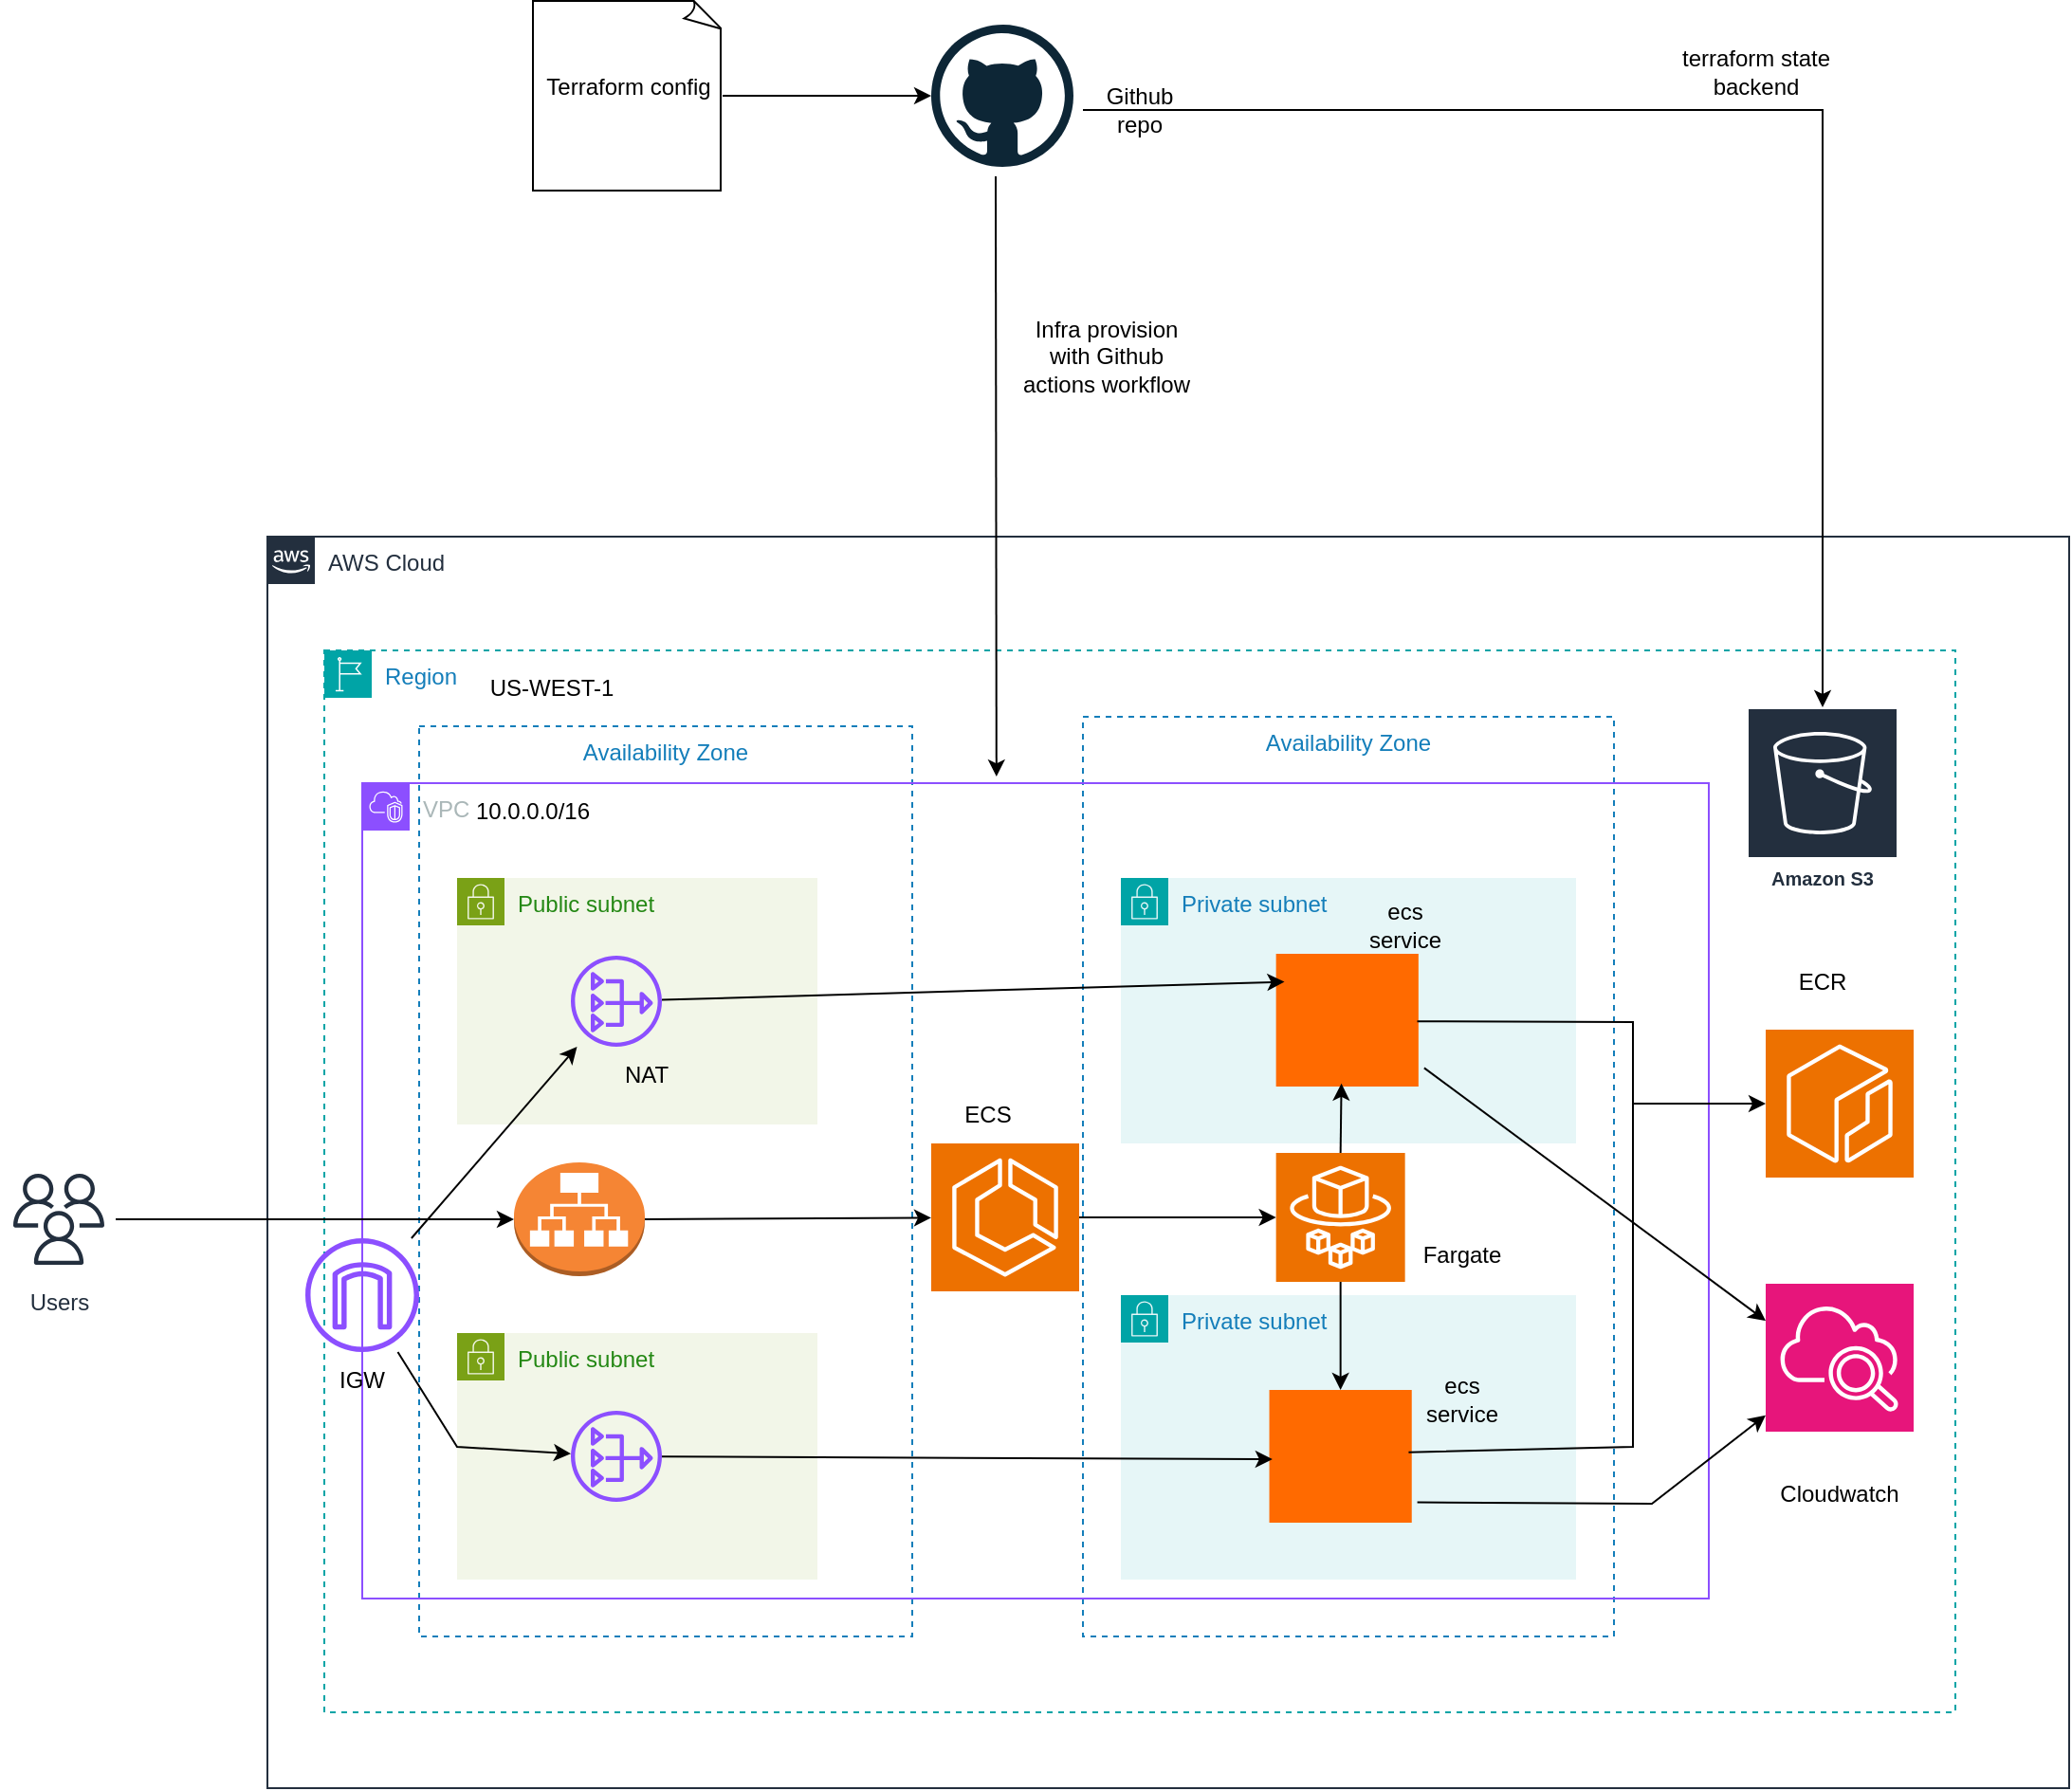 <mxfile version="28.0.6">
  <diagram name="Page-1" id="87iZc6W-HXpNxobG5Cnz">
    <mxGraphModel dx="2041" dy="706" grid="1" gridSize="10" guides="1" tooltips="1" connect="1" arrows="1" fold="1" page="1" pageScale="1" pageWidth="850" pageHeight="1100" math="0" shadow="0">
      <root>
        <mxCell id="0" />
        <mxCell id="1" parent="0" />
        <mxCell id="rzhLBbg9JTs_EqBXywYh-1" value="AWS Cloud" style="points=[[0,0],[0.25,0],[0.5,0],[0.75,0],[1,0],[1,0.25],[1,0.5],[1,0.75],[1,1],[0.75,1],[0.5,1],[0.25,1],[0,1],[0,0.75],[0,0.5],[0,0.25]];outlineConnect=0;gradientColor=none;html=1;whiteSpace=wrap;fontSize=12;fontStyle=0;container=1;pointerEvents=0;collapsible=0;recursiveResize=0;shape=mxgraph.aws4.group;grIcon=mxgraph.aws4.group_aws_cloud_alt;strokeColor=#232F3E;fillColor=none;verticalAlign=top;align=left;spacingLeft=30;fontColor=#232F3E;dashed=0;" vertex="1" parent="1">
          <mxGeometry x="30" y="420" width="950" height="660" as="geometry" />
        </mxCell>
        <mxCell id="rzhLBbg9JTs_EqBXywYh-2" value="Region" style="points=[[0,0],[0.25,0],[0.5,0],[0.75,0],[1,0],[1,0.25],[1,0.5],[1,0.75],[1,1],[0.75,1],[0.5,1],[0.25,1],[0,1],[0,0.75],[0,0.5],[0,0.25]];outlineConnect=0;gradientColor=none;html=1;whiteSpace=wrap;fontSize=12;fontStyle=0;container=1;pointerEvents=0;collapsible=0;recursiveResize=0;shape=mxgraph.aws4.group;grIcon=mxgraph.aws4.group_region;strokeColor=#00A4A6;fillColor=none;verticalAlign=top;align=left;spacingLeft=30;fontColor=#147EBA;dashed=1;" vertex="1" parent="1">
          <mxGeometry x="60" y="480" width="860" height="560" as="geometry" />
        </mxCell>
        <mxCell id="rzhLBbg9JTs_EqBXywYh-4" value="Availability Zone" style="fillColor=none;strokeColor=#147EBA;dashed=1;verticalAlign=top;fontStyle=0;fontColor=#147EBA;whiteSpace=wrap;html=1;" vertex="1" parent="rzhLBbg9JTs_EqBXywYh-2">
          <mxGeometry x="50" y="40" width="260" height="480" as="geometry" />
        </mxCell>
        <mxCell id="rzhLBbg9JTs_EqBXywYh-5" value="Availability Zone" style="fillColor=none;strokeColor=#147EBA;dashed=1;verticalAlign=top;fontStyle=0;fontColor=#147EBA;whiteSpace=wrap;html=1;" vertex="1" parent="rzhLBbg9JTs_EqBXywYh-2">
          <mxGeometry x="400" y="35" width="280" height="485" as="geometry" />
        </mxCell>
        <mxCell id="rzhLBbg9JTs_EqBXywYh-11" value="" style="sketch=0;outlineConnect=0;fontColor=#232F3E;gradientColor=none;fillColor=#8C4FFF;strokeColor=none;dashed=0;verticalLabelPosition=bottom;verticalAlign=top;align=center;html=1;fontSize=12;fontStyle=0;aspect=fixed;pointerEvents=1;shape=mxgraph.aws4.internet_gateway;" vertex="1" parent="rzhLBbg9JTs_EqBXywYh-2">
          <mxGeometry x="-10" y="310" width="60" height="60" as="geometry" />
        </mxCell>
        <mxCell id="rzhLBbg9JTs_EqBXywYh-12" value="" style="outlineConnect=0;dashed=0;verticalLabelPosition=bottom;verticalAlign=top;align=center;html=1;shape=mxgraph.aws3.application_load_balancer;fillColor=#F58534;gradientColor=none;" vertex="1" parent="rzhLBbg9JTs_EqBXywYh-2">
          <mxGeometry x="100" y="270" width="69" height="60" as="geometry" />
        </mxCell>
        <mxCell id="rzhLBbg9JTs_EqBXywYh-17" value="" style="sketch=0;points=[[0,0,0],[0.25,0,0],[0.5,0,0],[0.75,0,0],[1,0,0],[0,1,0],[0.25,1,0],[0.5,1,0],[0.75,1,0],[1,1,0],[0,0.25,0],[0,0.5,0],[0,0.75,0],[1,0.25,0],[1,0.5,0],[1,0.75,0]];outlineConnect=0;fontColor=#232F3E;fillColor=#ED7100;strokeColor=#ffffff;dashed=0;verticalLabelPosition=bottom;verticalAlign=top;align=center;html=1;fontSize=12;fontStyle=0;aspect=fixed;shape=mxgraph.aws4.resourceIcon;resIcon=mxgraph.aws4.ecr;" vertex="1" parent="rzhLBbg9JTs_EqBXywYh-2">
          <mxGeometry x="760" y="200" width="78" height="78" as="geometry" />
        </mxCell>
        <mxCell id="rzhLBbg9JTs_EqBXywYh-19" value="" style="sketch=0;points=[[0,0,0],[0.25,0,0],[0.5,0,0],[0.75,0,0],[1,0,0],[0,1,0],[0.25,1,0],[0.5,1,0],[0.75,1,0],[1,1,0],[0,0.25,0],[0,0.5,0],[0,0.75,0],[1,0.25,0],[1,0.5,0],[1,0.75,0]];outlineConnect=0;fontColor=#232F3E;fillColor=#ED7100;strokeColor=#ffffff;dashed=0;verticalLabelPosition=bottom;verticalAlign=top;align=center;html=1;fontSize=12;fontStyle=0;aspect=fixed;shape=mxgraph.aws4.resourceIcon;resIcon=mxgraph.aws4.fargate;" vertex="1" parent="rzhLBbg9JTs_EqBXywYh-2">
          <mxGeometry x="501.82" y="265" width="68" height="68" as="geometry" />
        </mxCell>
        <mxCell id="rzhLBbg9JTs_EqBXywYh-22" value="" style="sketch=0;points=[[0,0,0],[0.25,0,0],[0.5,0,0],[0.75,0,0],[1,0,0],[0,1,0],[0.25,1,0],[0.5,1,0],[0.75,1,0],[1,1,0],[0,0.25,0],[0,0.5,0],[0,0.75,0],[1,0.25,0],[1,0.5,0],[1,0.75,0]];points=[[0,0,0],[0.25,0,0],[0.5,0,0],[0.75,0,0],[1,0,0],[0,1,0],[0.25,1,0],[0.5,1,0],[0.75,1,0],[1,1,0],[0,0.25,0],[0,0.5,0],[0,0.75,0],[1,0.25,0],[1,0.5,0],[1,0.75,0]];outlineConnect=0;fontColor=#232F3E;fillColor=#E7157B;strokeColor=#ffffff;dashed=0;verticalLabelPosition=bottom;verticalAlign=top;align=center;html=1;fontSize=12;fontStyle=0;aspect=fixed;shape=mxgraph.aws4.resourceIcon;resIcon=mxgraph.aws4.cloudwatch_2;" vertex="1" parent="rzhLBbg9JTs_EqBXywYh-2">
          <mxGeometry x="760" y="334" width="78" height="78" as="geometry" />
        </mxCell>
        <mxCell id="rzhLBbg9JTs_EqBXywYh-44" value="10.0.0.0/16" style="text;html=1;align=center;verticalAlign=middle;whiteSpace=wrap;rounded=0;" vertex="1" parent="rzhLBbg9JTs_EqBXywYh-2">
          <mxGeometry x="80" y="70" width="60" height="30" as="geometry" />
        </mxCell>
        <mxCell id="rzhLBbg9JTs_EqBXywYh-53" value="Fargate" style="text;html=1;align=center;verticalAlign=middle;whiteSpace=wrap;rounded=0;" vertex="1" parent="rzhLBbg9JTs_EqBXywYh-2">
          <mxGeometry x="569.82" y="304" width="60" height="30" as="geometry" />
        </mxCell>
        <mxCell id="rzhLBbg9JTs_EqBXywYh-54" value="ECR" style="text;html=1;align=center;verticalAlign=middle;whiteSpace=wrap;rounded=0;" vertex="1" parent="rzhLBbg9JTs_EqBXywYh-2">
          <mxGeometry x="760" y="160" width="60" height="30" as="geometry" />
        </mxCell>
        <mxCell id="rzhLBbg9JTs_EqBXywYh-55" value="Cloudwatch" style="text;html=1;align=center;verticalAlign=middle;whiteSpace=wrap;rounded=0;" vertex="1" parent="rzhLBbg9JTs_EqBXywYh-2">
          <mxGeometry x="769" y="430" width="60" height="30" as="geometry" />
        </mxCell>
        <mxCell id="rzhLBbg9JTs_EqBXywYh-57" value="US-WEST-1" style="text;html=1;align=center;verticalAlign=middle;whiteSpace=wrap;rounded=0;" vertex="1" parent="rzhLBbg9JTs_EqBXywYh-2">
          <mxGeometry x="80" y="5" width="80" height="30" as="geometry" />
        </mxCell>
        <mxCell id="rzhLBbg9JTs_EqBXywYh-60" value="Amazon S3" style="sketch=0;outlineConnect=0;fontColor=#232F3E;gradientColor=none;strokeColor=#ffffff;fillColor=#232F3E;dashed=0;verticalLabelPosition=middle;verticalAlign=bottom;align=center;html=1;whiteSpace=wrap;fontSize=10;fontStyle=1;spacing=3;shape=mxgraph.aws4.productIcon;prIcon=mxgraph.aws4.s3;" vertex="1" parent="rzhLBbg9JTs_EqBXywYh-2">
          <mxGeometry x="750" y="30" width="80" height="100" as="geometry" />
        </mxCell>
        <mxCell id="rzhLBbg9JTs_EqBXywYh-6" value="VPC" style="points=[[0,0],[0.25,0],[0.5,0],[0.75,0],[1,0],[1,0.25],[1,0.5],[1,0.75],[1,1],[0.75,1],[0.5,1],[0.25,1],[0,1],[0,0.75],[0,0.5],[0,0.25]];outlineConnect=0;gradientColor=none;html=1;whiteSpace=wrap;fontSize=12;fontStyle=0;container=1;pointerEvents=0;collapsible=0;recursiveResize=0;shape=mxgraph.aws4.group;grIcon=mxgraph.aws4.group_vpc2;strokeColor=#8C4FFF;fillColor=none;verticalAlign=top;align=left;spacingLeft=30;fontColor=#AAB7B8;dashed=0;" vertex="1" parent="1">
          <mxGeometry x="80" y="550" width="710" height="430" as="geometry" />
        </mxCell>
        <mxCell id="rzhLBbg9JTs_EqBXywYh-7" value="Public subnet" style="points=[[0,0],[0.25,0],[0.5,0],[0.75,0],[1,0],[1,0.25],[1,0.5],[1,0.75],[1,1],[0.75,1],[0.5,1],[0.25,1],[0,1],[0,0.75],[0,0.5],[0,0.25]];outlineConnect=0;gradientColor=none;html=1;whiteSpace=wrap;fontSize=12;fontStyle=0;container=1;pointerEvents=0;collapsible=0;recursiveResize=0;shape=mxgraph.aws4.group;grIcon=mxgraph.aws4.group_security_group;grStroke=0;strokeColor=#7AA116;fillColor=#F2F6E8;verticalAlign=top;align=left;spacingLeft=30;fontColor=#248814;dashed=0;" vertex="1" parent="rzhLBbg9JTs_EqBXywYh-6">
          <mxGeometry x="50" y="50" width="190" height="130" as="geometry" />
        </mxCell>
        <mxCell id="rzhLBbg9JTs_EqBXywYh-13" value="" style="sketch=0;outlineConnect=0;fontColor=#232F3E;gradientColor=none;fillColor=#8C4FFF;strokeColor=none;dashed=0;verticalLabelPosition=bottom;verticalAlign=top;align=center;html=1;fontSize=12;fontStyle=0;aspect=fixed;pointerEvents=1;shape=mxgraph.aws4.nat_gateway;" vertex="1" parent="rzhLBbg9JTs_EqBXywYh-7">
          <mxGeometry x="60" y="41" width="48" height="48" as="geometry" />
        </mxCell>
        <mxCell id="rzhLBbg9JTs_EqBXywYh-59" value="NAT" style="text;html=1;align=center;verticalAlign=middle;whiteSpace=wrap;rounded=0;" vertex="1" parent="rzhLBbg9JTs_EqBXywYh-7">
          <mxGeometry x="70" y="89" width="60" height="30" as="geometry" />
        </mxCell>
        <mxCell id="rzhLBbg9JTs_EqBXywYh-9" value="Private subnet" style="points=[[0,0],[0.25,0],[0.5,0],[0.75,0],[1,0],[1,0.25],[1,0.5],[1,0.75],[1,1],[0.75,1],[0.5,1],[0.25,1],[0,1],[0,0.75],[0,0.5],[0,0.25]];outlineConnect=0;gradientColor=none;html=1;whiteSpace=wrap;fontSize=12;fontStyle=0;container=1;pointerEvents=0;collapsible=0;recursiveResize=0;shape=mxgraph.aws4.group;grIcon=mxgraph.aws4.group_security_group;grStroke=0;strokeColor=#00A4A6;fillColor=#E6F6F7;verticalAlign=top;align=left;spacingLeft=30;fontColor=#147EBA;dashed=0;" vertex="1" parent="rzhLBbg9JTs_EqBXywYh-6">
          <mxGeometry x="400" y="50" width="240" height="140" as="geometry" />
        </mxCell>
        <mxCell id="rzhLBbg9JTs_EqBXywYh-20" value="" style="points=[];aspect=fixed;html=1;align=center;shadow=0;dashed=0;fillColor=#FF6A00;strokeColor=none;shape=mxgraph.alibaba_cloud.ecs_elastic_compute_service;" vertex="1" parent="rzhLBbg9JTs_EqBXywYh-9">
          <mxGeometry x="81.82" y="40" width="75.1" height="70" as="geometry" />
        </mxCell>
        <mxCell id="rzhLBbg9JTs_EqBXywYh-51" value="ecs service" style="text;html=1;align=center;verticalAlign=middle;whiteSpace=wrap;rounded=0;" vertex="1" parent="rzhLBbg9JTs_EqBXywYh-9">
          <mxGeometry x="120" y="10" width="60" height="30" as="geometry" />
        </mxCell>
        <mxCell id="rzhLBbg9JTs_EqBXywYh-10" value="Private subnet" style="points=[[0,0],[0.25,0],[0.5,0],[0.75,0],[1,0],[1,0.25],[1,0.5],[1,0.75],[1,1],[0.75,1],[0.5,1],[0.25,1],[0,1],[0,0.75],[0,0.5],[0,0.25]];outlineConnect=0;gradientColor=none;html=1;whiteSpace=wrap;fontSize=12;fontStyle=0;container=1;pointerEvents=0;collapsible=0;recursiveResize=0;shape=mxgraph.aws4.group;grIcon=mxgraph.aws4.group_security_group;grStroke=0;strokeColor=#00A4A6;fillColor=#E6F6F7;verticalAlign=top;align=left;spacingLeft=30;fontColor=#147EBA;dashed=0;" vertex="1" parent="rzhLBbg9JTs_EqBXywYh-6">
          <mxGeometry x="400" y="270" width="240" height="150" as="geometry" />
        </mxCell>
        <mxCell id="rzhLBbg9JTs_EqBXywYh-21" value="" style="points=[];aspect=fixed;html=1;align=center;shadow=0;dashed=0;fillColor=#FF6A00;strokeColor=none;shape=mxgraph.alibaba_cloud.ecs_elastic_compute_service;" vertex="1" parent="rzhLBbg9JTs_EqBXywYh-10">
          <mxGeometry x="78.27" y="50" width="75.1" height="70" as="geometry" />
        </mxCell>
        <mxCell id="rzhLBbg9JTs_EqBXywYh-52" value="ecs service" style="text;html=1;align=center;verticalAlign=middle;whiteSpace=wrap;rounded=0;" vertex="1" parent="rzhLBbg9JTs_EqBXywYh-10">
          <mxGeometry x="149.82" y="40" width="60" height="30" as="geometry" />
        </mxCell>
        <mxCell id="rzhLBbg9JTs_EqBXywYh-15" value="Public subnet" style="points=[[0,0],[0.25,0],[0.5,0],[0.75,0],[1,0],[1,0.25],[1,0.5],[1,0.75],[1,1],[0.75,1],[0.5,1],[0.25,1],[0,1],[0,0.75],[0,0.5],[0,0.25]];outlineConnect=0;gradientColor=none;html=1;whiteSpace=wrap;fontSize=12;fontStyle=0;container=1;pointerEvents=0;collapsible=0;recursiveResize=0;shape=mxgraph.aws4.group;grIcon=mxgraph.aws4.group_security_group;grStroke=0;strokeColor=#7AA116;fillColor=#F2F6E8;verticalAlign=top;align=left;spacingLeft=30;fontColor=#248814;dashed=0;" vertex="1" parent="rzhLBbg9JTs_EqBXywYh-6">
          <mxGeometry x="50" y="290" width="190" height="130" as="geometry" />
        </mxCell>
        <mxCell id="rzhLBbg9JTs_EqBXywYh-16" value="" style="sketch=0;outlineConnect=0;fontColor=#232F3E;gradientColor=none;fillColor=#8C4FFF;strokeColor=none;dashed=0;verticalLabelPosition=bottom;verticalAlign=top;align=center;html=1;fontSize=12;fontStyle=0;aspect=fixed;pointerEvents=1;shape=mxgraph.aws4.nat_gateway;" vertex="1" parent="rzhLBbg9JTs_EqBXywYh-15">
          <mxGeometry x="60" y="41" width="48" height="48" as="geometry" />
        </mxCell>
        <mxCell id="rzhLBbg9JTs_EqBXywYh-18" value="" style="sketch=0;points=[[0,0,0],[0.25,0,0],[0.5,0,0],[0.75,0,0],[1,0,0],[0,1,0],[0.25,1,0],[0.5,1,0],[0.75,1,0],[1,1,0],[0,0.25,0],[0,0.5,0],[0,0.75,0],[1,0.25,0],[1,0.5,0],[1,0.75,0]];outlineConnect=0;fontColor=#232F3E;fillColor=#ED7100;strokeColor=#ffffff;dashed=0;verticalLabelPosition=bottom;verticalAlign=top;align=center;html=1;fontSize=12;fontStyle=0;aspect=fixed;shape=mxgraph.aws4.resourceIcon;resIcon=mxgraph.aws4.ecs;" vertex="1" parent="rzhLBbg9JTs_EqBXywYh-6">
          <mxGeometry x="300" y="190" width="78" height="78" as="geometry" />
        </mxCell>
        <mxCell id="rzhLBbg9JTs_EqBXywYh-47" value="" style="endArrow=classic;html=1;rounded=0;entryX=0.059;entryY=0.211;entryDx=0;entryDy=0;entryPerimeter=0;" edge="1" parent="rzhLBbg9JTs_EqBXywYh-6" source="rzhLBbg9JTs_EqBXywYh-13" target="rzhLBbg9JTs_EqBXywYh-20">
          <mxGeometry width="50" height="50" relative="1" as="geometry">
            <mxPoint x="390" y="150" as="sourcePoint" />
            <mxPoint x="440" y="100" as="targetPoint" />
          </mxGeometry>
        </mxCell>
        <mxCell id="rzhLBbg9JTs_EqBXywYh-48" value="" style="endArrow=classic;html=1;rounded=0;entryX=0.022;entryY=0.522;entryDx=0;entryDy=0;entryPerimeter=0;" edge="1" parent="rzhLBbg9JTs_EqBXywYh-6" source="rzhLBbg9JTs_EqBXywYh-16" target="rzhLBbg9JTs_EqBXywYh-21">
          <mxGeometry width="50" height="50" relative="1" as="geometry">
            <mxPoint x="390" y="150" as="sourcePoint" />
            <mxPoint x="440" y="100" as="targetPoint" />
          </mxGeometry>
        </mxCell>
        <mxCell id="rzhLBbg9JTs_EqBXywYh-56" value="ECS" style="text;html=1;align=center;verticalAlign=middle;whiteSpace=wrap;rounded=0;" vertex="1" parent="rzhLBbg9JTs_EqBXywYh-6">
          <mxGeometry x="300" y="160" width="60" height="30" as="geometry" />
        </mxCell>
        <mxCell id="rzhLBbg9JTs_EqBXywYh-58" value="IGW" style="text;html=1;align=center;verticalAlign=middle;whiteSpace=wrap;rounded=0;" vertex="1" parent="rzhLBbg9JTs_EqBXywYh-6">
          <mxGeometry x="-30" y="300" width="60" height="30" as="geometry" />
        </mxCell>
        <mxCell id="rzhLBbg9JTs_EqBXywYh-25" value="Users" style="sketch=0;outlineConnect=0;fontColor=#232F3E;gradientColor=none;strokeColor=#232F3E;fillColor=#ffffff;dashed=0;verticalLabelPosition=bottom;verticalAlign=top;align=center;html=1;fontSize=12;fontStyle=0;aspect=fixed;shape=mxgraph.aws4.resourceIcon;resIcon=mxgraph.aws4.users;" vertex="1" parent="1">
          <mxGeometry x="-110" y="750" width="60" height="60" as="geometry" />
        </mxCell>
        <mxCell id="rzhLBbg9JTs_EqBXywYh-26" value="" style="endArrow=classic;html=1;rounded=0;" edge="1" parent="1" source="rzhLBbg9JTs_EqBXywYh-25" target="rzhLBbg9JTs_EqBXywYh-12">
          <mxGeometry width="50" height="50" relative="1" as="geometry">
            <mxPoint x="470" y="920" as="sourcePoint" />
            <mxPoint x="520" y="870" as="targetPoint" />
          </mxGeometry>
        </mxCell>
        <mxCell id="rzhLBbg9JTs_EqBXywYh-27" value="" style="endArrow=classic;html=1;rounded=0;exitX=1;exitY=0.5;exitDx=0;exitDy=0;exitPerimeter=0;" edge="1" parent="1" source="rzhLBbg9JTs_EqBXywYh-12" target="rzhLBbg9JTs_EqBXywYh-18">
          <mxGeometry width="50" height="50" relative="1" as="geometry">
            <mxPoint x="470" y="920" as="sourcePoint" />
            <mxPoint x="520" y="870" as="targetPoint" />
          </mxGeometry>
        </mxCell>
        <mxCell id="rzhLBbg9JTs_EqBXywYh-28" value="" style="endArrow=classic;html=1;rounded=0;exitX=1;exitY=0.5;exitDx=0;exitDy=0;exitPerimeter=0;" edge="1" parent="1" source="rzhLBbg9JTs_EqBXywYh-18" target="rzhLBbg9JTs_EqBXywYh-19">
          <mxGeometry width="50" height="50" relative="1" as="geometry">
            <mxPoint x="470" y="920" as="sourcePoint" />
            <mxPoint x="520" y="870" as="targetPoint" />
          </mxGeometry>
        </mxCell>
        <mxCell id="rzhLBbg9JTs_EqBXywYh-29" value="" style="endArrow=classic;html=1;rounded=0;exitX=0.5;exitY=0;exitDx=0;exitDy=0;exitPerimeter=0;entryX=0.459;entryY=0.977;entryDx=0;entryDy=0;entryPerimeter=0;" edge="1" parent="1" source="rzhLBbg9JTs_EqBXywYh-19" target="rzhLBbg9JTs_EqBXywYh-20">
          <mxGeometry width="50" height="50" relative="1" as="geometry">
            <mxPoint x="470" y="920" as="sourcePoint" />
            <mxPoint x="520" y="870" as="targetPoint" />
          </mxGeometry>
        </mxCell>
        <mxCell id="rzhLBbg9JTs_EqBXywYh-30" value="" style="endArrow=classic;html=1;rounded=0;exitX=0.5;exitY=1;exitDx=0;exitDy=0;exitPerimeter=0;" edge="1" parent="1" source="rzhLBbg9JTs_EqBXywYh-19" target="rzhLBbg9JTs_EqBXywYh-21">
          <mxGeometry width="50" height="50" relative="1" as="geometry">
            <mxPoint x="470" y="920" as="sourcePoint" />
            <mxPoint x="520" y="870" as="targetPoint" />
          </mxGeometry>
        </mxCell>
        <mxCell id="rzhLBbg9JTs_EqBXywYh-31" value="" style="endArrow=classic;html=1;rounded=0;exitX=0.978;exitY=0.47;exitDx=0;exitDy=0;exitPerimeter=0;entryX=0;entryY=0.5;entryDx=0;entryDy=0;entryPerimeter=0;" edge="1" parent="1" source="rzhLBbg9JTs_EqBXywYh-21" target="rzhLBbg9JTs_EqBXywYh-17">
          <mxGeometry width="50" height="50" relative="1" as="geometry">
            <mxPoint x="470" y="920" as="sourcePoint" />
            <mxPoint x="520" y="870" as="targetPoint" />
            <Array as="points">
              <mxPoint x="750" y="900" />
              <mxPoint x="750" y="719" />
            </Array>
          </mxGeometry>
        </mxCell>
        <mxCell id="rzhLBbg9JTs_EqBXywYh-32" value="" style="endArrow=none;html=1;rounded=0;entryX=0.991;entryY=0.509;entryDx=0;entryDy=0;entryPerimeter=0;" edge="1" parent="1" target="rzhLBbg9JTs_EqBXywYh-20">
          <mxGeometry width="50" height="50" relative="1" as="geometry">
            <mxPoint x="750" y="720" as="sourcePoint" />
            <mxPoint x="520" y="870" as="targetPoint" />
            <Array as="points">
              <mxPoint x="750" y="676" />
            </Array>
          </mxGeometry>
        </mxCell>
        <mxCell id="rzhLBbg9JTs_EqBXywYh-33" value="" style="endArrow=classic;html=1;rounded=0;exitX=1.039;exitY=0.847;exitDx=0;exitDy=0;exitPerimeter=0;" edge="1" parent="1" source="rzhLBbg9JTs_EqBXywYh-21" target="rzhLBbg9JTs_EqBXywYh-22">
          <mxGeometry width="50" height="50" relative="1" as="geometry">
            <mxPoint x="470" y="920" as="sourcePoint" />
            <mxPoint x="520" y="870" as="targetPoint" />
            <Array as="points">
              <mxPoint x="760" y="930" />
            </Array>
          </mxGeometry>
        </mxCell>
        <mxCell id="rzhLBbg9JTs_EqBXywYh-34" value="" style="endArrow=classic;html=1;rounded=0;exitX=1.04;exitY=0.86;exitDx=0;exitDy=0;exitPerimeter=0;entryX=0;entryY=0.25;entryDx=0;entryDy=0;entryPerimeter=0;" edge="1" parent="1" source="rzhLBbg9JTs_EqBXywYh-20" target="rzhLBbg9JTs_EqBXywYh-22">
          <mxGeometry width="50" height="50" relative="1" as="geometry">
            <mxPoint x="470" y="920" as="sourcePoint" />
            <mxPoint x="520" y="870" as="targetPoint" />
          </mxGeometry>
        </mxCell>
        <mxCell id="rzhLBbg9JTs_EqBXywYh-36" value="" style="dashed=0;outlineConnect=0;html=1;align=center;labelPosition=center;verticalLabelPosition=bottom;verticalAlign=top;shape=mxgraph.weblogos.github" vertex="1" parent="1">
          <mxGeometry x="380" y="150" width="75" height="75" as="geometry" />
        </mxCell>
        <mxCell id="rzhLBbg9JTs_EqBXywYh-37" value="Text" style="text;html=1;align=center;verticalAlign=middle;whiteSpace=wrap;rounded=0;" vertex="1" parent="1">
          <mxGeometry x="190" y="180" width="60" height="30" as="geometry" />
        </mxCell>
        <mxCell id="rzhLBbg9JTs_EqBXywYh-38" value="" style="whiteSpace=wrap;html=1;shape=mxgraph.basic.document" vertex="1" parent="1">
          <mxGeometry x="170" y="137.5" width="100" height="100" as="geometry" />
        </mxCell>
        <mxCell id="rzhLBbg9JTs_EqBXywYh-39" value="Terraform config" style="text;html=1;align=center;verticalAlign=middle;resizable=0;points=[];autosize=1;strokeColor=none;fillColor=none;" vertex="1" parent="1">
          <mxGeometry x="165" y="168" width="110" height="30" as="geometry" />
        </mxCell>
        <mxCell id="rzhLBbg9JTs_EqBXywYh-40" value="" style="endArrow=classic;html=1;rounded=0;entryX=0.471;entryY=-0.008;entryDx=0;entryDy=0;entryPerimeter=0;" edge="1" parent="1" target="rzhLBbg9JTs_EqBXywYh-6">
          <mxGeometry width="50" height="50" relative="1" as="geometry">
            <mxPoint x="414" y="230" as="sourcePoint" />
            <mxPoint x="520" y="430" as="targetPoint" />
          </mxGeometry>
        </mxCell>
        <mxCell id="rzhLBbg9JTs_EqBXywYh-41" value="" style="endArrow=classic;html=1;rounded=0;exitX=1;exitY=0.5;exitDx=0;exitDy=0;exitPerimeter=0;" edge="1" parent="1" source="rzhLBbg9JTs_EqBXywYh-38" target="rzhLBbg9JTs_EqBXywYh-36">
          <mxGeometry width="50" height="50" relative="1" as="geometry">
            <mxPoint x="470" y="480" as="sourcePoint" />
            <mxPoint x="520" y="430" as="targetPoint" />
          </mxGeometry>
        </mxCell>
        <mxCell id="rzhLBbg9JTs_EqBXywYh-42" value="Github repo" style="text;html=1;align=center;verticalAlign=middle;whiteSpace=wrap;rounded=0;" vertex="1" parent="1">
          <mxGeometry x="460" y="180" width="60" height="30" as="geometry" />
        </mxCell>
        <mxCell id="rzhLBbg9JTs_EqBXywYh-43" value="Infra provision with Github actions workflow" style="text;html=1;align=center;verticalAlign=middle;whiteSpace=wrap;rounded=0;" vertex="1" parent="1">
          <mxGeometry x="425" y="310" width="95" height="30" as="geometry" />
        </mxCell>
        <mxCell id="rzhLBbg9JTs_EqBXywYh-49" value="" style="endArrow=classic;html=1;rounded=0;" edge="1" parent="1" source="rzhLBbg9JTs_EqBXywYh-11" target="rzhLBbg9JTs_EqBXywYh-16">
          <mxGeometry width="50" height="50" relative="1" as="geometry">
            <mxPoint x="470" y="700" as="sourcePoint" />
            <mxPoint x="520" y="650" as="targetPoint" />
            <Array as="points">
              <mxPoint x="130" y="900" />
            </Array>
          </mxGeometry>
        </mxCell>
        <mxCell id="rzhLBbg9JTs_EqBXywYh-50" value="" style="endArrow=classic;html=1;rounded=0;" edge="1" parent="1" source="rzhLBbg9JTs_EqBXywYh-11" target="rzhLBbg9JTs_EqBXywYh-13">
          <mxGeometry width="50" height="50" relative="1" as="geometry">
            <mxPoint x="470" y="700" as="sourcePoint" />
            <mxPoint x="520" y="650" as="targetPoint" />
          </mxGeometry>
        </mxCell>
        <mxCell id="rzhLBbg9JTs_EqBXywYh-61" value="" style="endArrow=classic;html=1;rounded=0;exitX=0;exitY=0.5;exitDx=0;exitDy=0;" edge="1" parent="1" source="rzhLBbg9JTs_EqBXywYh-42" target="rzhLBbg9JTs_EqBXywYh-60">
          <mxGeometry width="50" height="50" relative="1" as="geometry">
            <mxPoint x="470" y="380" as="sourcePoint" />
            <mxPoint x="520" y="330" as="targetPoint" />
            <Array as="points">
              <mxPoint x="850" y="195" />
            </Array>
          </mxGeometry>
        </mxCell>
        <mxCell id="rzhLBbg9JTs_EqBXywYh-62" value="terraform state backend" style="text;html=1;align=center;verticalAlign=middle;whiteSpace=wrap;rounded=0;" vertex="1" parent="1">
          <mxGeometry x="770" y="160" width="90" height="30" as="geometry" />
        </mxCell>
      </root>
    </mxGraphModel>
  </diagram>
</mxfile>
